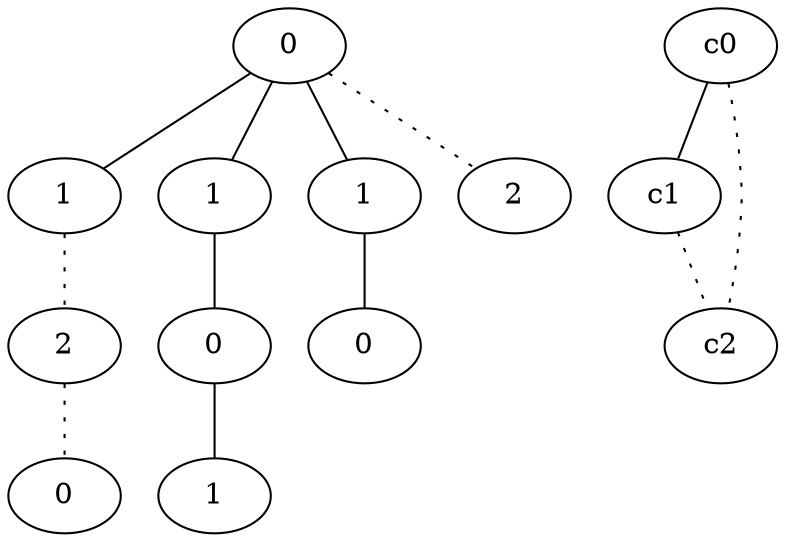 graph {
a0[label=0];
a1[label=1];
a2[label=2];
a3[label=0];
a4[label=1];
a5[label=0];
a6[label=1];
a7[label=1];
a8[label=0];
a9[label=2];
a0 -- a1;
a0 -- a4;
a0 -- a7;
a0 -- a9 [style=dotted];
a1 -- a2 [style=dotted];
a2 -- a3 [style=dotted];
a4 -- a5;
a5 -- a6;
a7 -- a8;
c0 -- c1;
c0 -- c2 [style=dotted];
c1 -- c2 [style=dotted];
}
